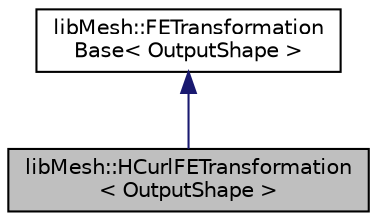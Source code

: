 digraph "libMesh::HCurlFETransformation&lt; OutputShape &gt;"
{
  edge [fontname="Helvetica",fontsize="10",labelfontname="Helvetica",labelfontsize="10"];
  node [fontname="Helvetica",fontsize="10",shape=record];
  Node1 [label="libMesh::HCurlFETransformation\l\< OutputShape \>",height=0.2,width=0.4,color="black", fillcolor="grey75", style="filled", fontcolor="black"];
  Node2 -> Node1 [dir="back",color="midnightblue",fontsize="10",style="solid",fontname="Helvetica"];
  Node2 [label="libMesh::FETransformation\lBase\< OutputShape \>",height=0.2,width=0.4,color="black", fillcolor="white", style="filled",URL="$classlibMesh_1_1FETransformationBase.html"];
}
